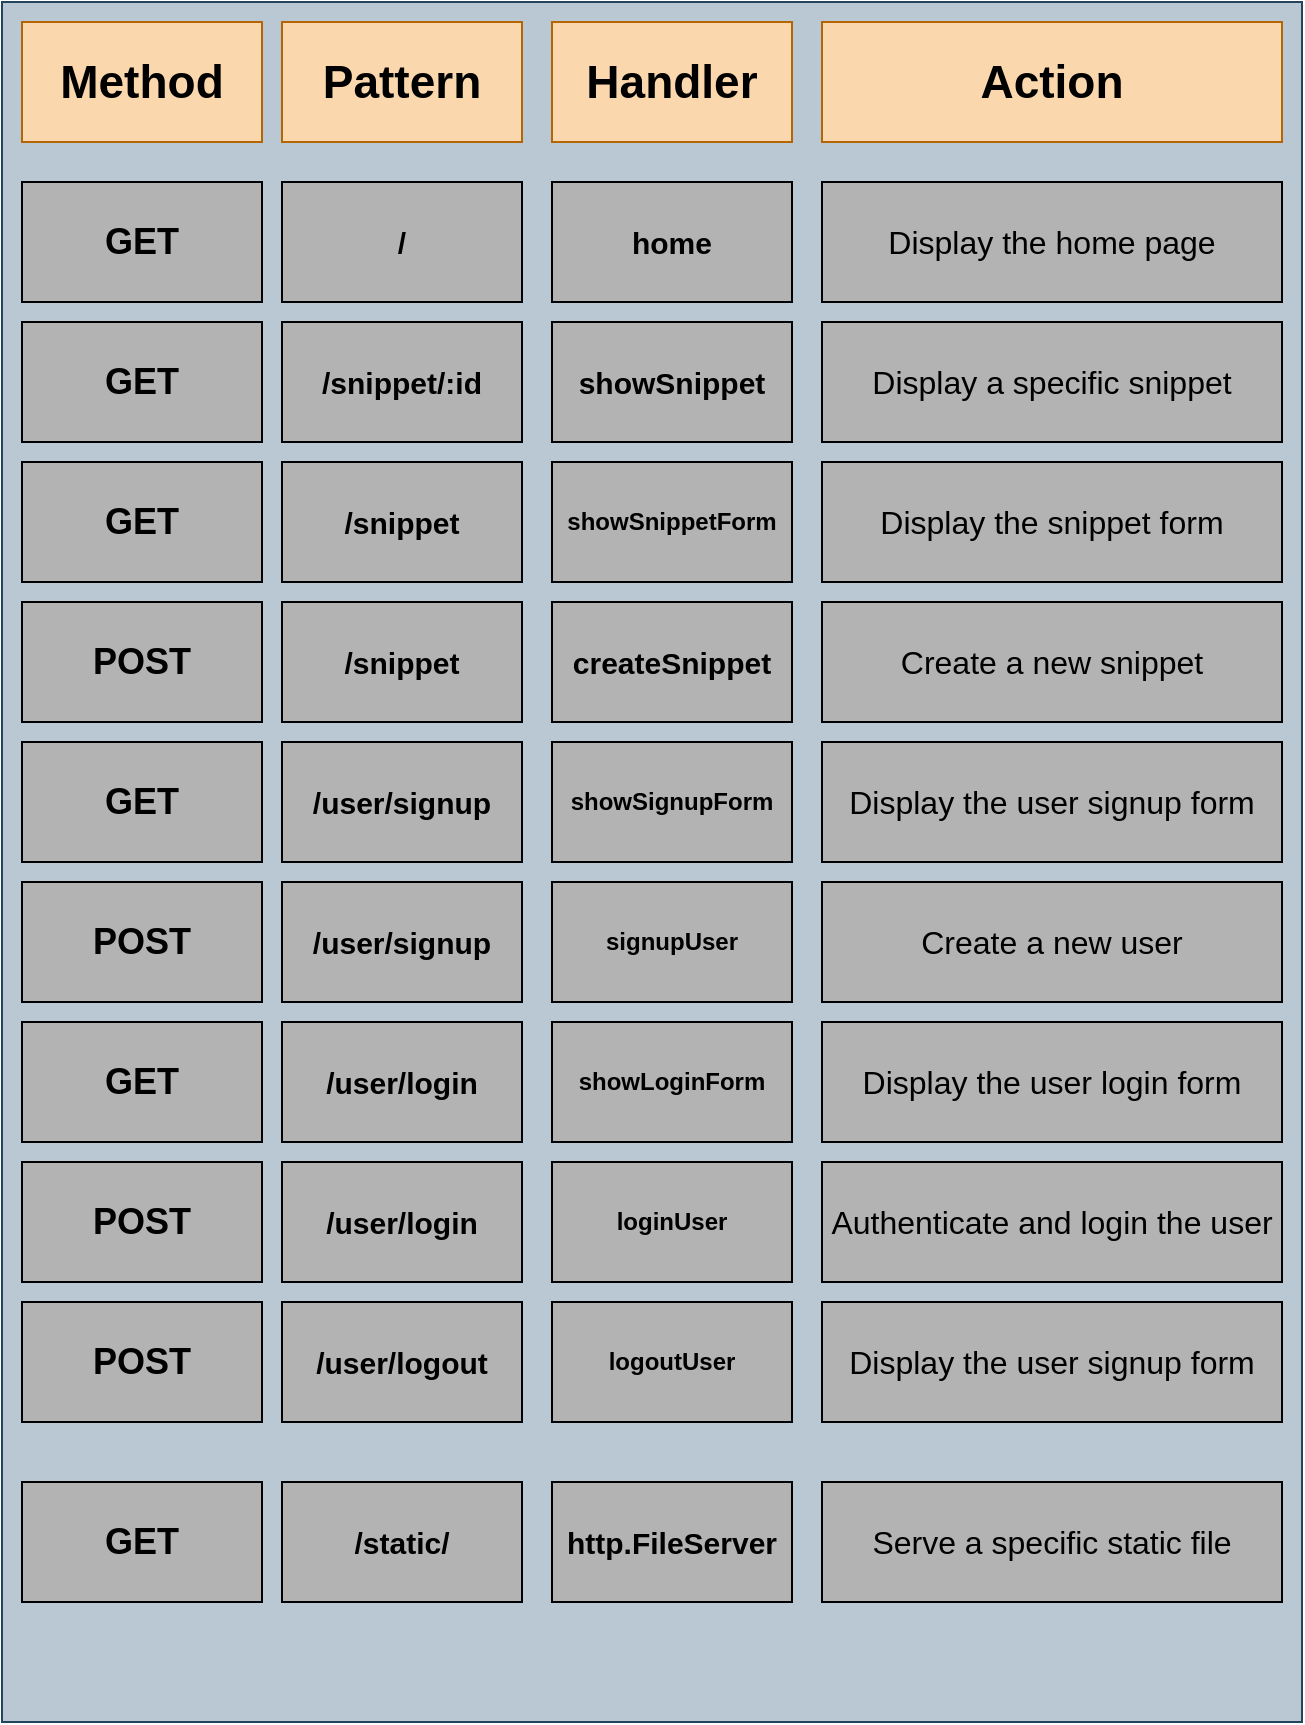 <mxfile>
    <diagram id="sy_KA45IQ6C24UrGMouo" name="Routes">
        <mxGraphModel dx="739" dy="1220" grid="1" gridSize="10" guides="1" tooltips="1" connect="1" arrows="1" fold="1" page="1" pageScale="1" pageWidth="850" pageHeight="1100" math="0" shadow="0">
            <root>
                <mxCell id="0"/>
                <mxCell id="1" parent="0"/>
                <mxCell id="2" value="" style="rounded=0;whiteSpace=wrap;html=1;fillColor=#bac8d3;strokeColor=#23445d;" parent="1" vertex="1">
                    <mxGeometry x="30" y="480" width="650" height="860" as="geometry"/>
                </mxCell>
                <mxCell id="3" value="&lt;b style=&quot;color: rgb(0 , 0 , 0) ; font-size: 23px&quot;&gt;Method&lt;/b&gt;" style="rounded=0;whiteSpace=wrap;html=1;fillColor=#fad7ac;strokeColor=#b46504;" parent="1" vertex="1">
                    <mxGeometry x="40" y="490" width="120" height="60" as="geometry"/>
                </mxCell>
                <mxCell id="4" value="&lt;b style=&quot;color: rgb(0 , 0 , 0) ; font-size: 23px&quot;&gt;Pattern&lt;/b&gt;" style="rounded=0;whiteSpace=wrap;html=1;fillColor=#fad7ac;strokeColor=#b46504;" parent="1" vertex="1">
                    <mxGeometry x="170" y="490" width="120" height="60" as="geometry"/>
                </mxCell>
                <mxCell id="5" value="&lt;b style=&quot;color: rgb(0 , 0 , 0) ; font-size: 23px&quot;&gt;Handler&lt;/b&gt;" style="rounded=0;whiteSpace=wrap;html=1;fillColor=#fad7ac;strokeColor=#b46504;" parent="1" vertex="1">
                    <mxGeometry x="305" y="490" width="120" height="60" as="geometry"/>
                </mxCell>
                <mxCell id="6" value="&lt;b&gt;&lt;font style=&quot;font-size: 23px&quot; color=&quot;#000000&quot;&gt;Action&lt;/font&gt;&lt;/b&gt;" style="rounded=0;whiteSpace=wrap;html=1;fillColor=#fad7ac;strokeColor=#b46504;" parent="1" vertex="1">
                    <mxGeometry x="440" y="490" width="230" height="60" as="geometry"/>
                </mxCell>
                <mxCell id="7" value="&lt;font color=&quot;#000000&quot; size=&quot;1&quot;&gt;&lt;b style=&quot;font-size: 18px&quot;&gt;GET&lt;/b&gt;&lt;/font&gt;" style="rounded=0;whiteSpace=wrap;html=1;fillColor=#B3B3B3;" parent="1" vertex="1">
                    <mxGeometry x="40" y="570" width="120" height="60" as="geometry"/>
                </mxCell>
                <mxCell id="8" value="&lt;b style=&quot;color: rgb(0 , 0 , 0) ; font-size: 18px&quot;&gt;GET&lt;/b&gt;" style="rounded=0;whiteSpace=wrap;html=1;fillColor=#B3B3B3;" parent="1" vertex="1">
                    <mxGeometry x="40" y="640" width="120" height="60" as="geometry"/>
                </mxCell>
                <mxCell id="9" value="&lt;b style=&quot;color: rgb(0 , 0 , 0) ; font-size: 18px&quot;&gt;GET&lt;/b&gt;" style="rounded=0;whiteSpace=wrap;html=1;fillColor=#B3B3B3;" parent="1" vertex="1">
                    <mxGeometry x="40" y="710" width="120" height="60" as="geometry"/>
                </mxCell>
                <mxCell id="10" value="&lt;font color=&quot;#000000&quot;&gt;&lt;span style=&quot;font-size: 18px&quot;&gt;&lt;b&gt;POST&lt;/b&gt;&lt;/span&gt;&lt;/font&gt;" style="rounded=0;whiteSpace=wrap;html=1;fillColor=#B3B3B3;" parent="1" vertex="1">
                    <mxGeometry x="40" y="780" width="120" height="60" as="geometry"/>
                </mxCell>
                <mxCell id="11" value="&lt;b style=&quot;color: rgb(0 , 0 , 0) ; font-size: 18px&quot;&gt;GET&lt;/b&gt;" style="rounded=0;whiteSpace=wrap;html=1;fillColor=#B3B3B3;" parent="1" vertex="1">
                    <mxGeometry x="40" y="1220" width="120" height="60" as="geometry"/>
                </mxCell>
                <mxCell id="12" value="&lt;font color=&quot;#000000&quot; size=&quot;1&quot;&gt;&lt;b style=&quot;font-size: 15px&quot;&gt;/&lt;/b&gt;&lt;/font&gt;" style="rounded=0;whiteSpace=wrap;html=1;fillColor=#B3B3B3;" parent="1" vertex="1">
                    <mxGeometry x="170" y="570" width="120" height="60" as="geometry"/>
                </mxCell>
                <mxCell id="13" value="&lt;font color=&quot;#000000&quot; size=&quot;1&quot;&gt;&lt;b style=&quot;font-size: 15px&quot;&gt;home&lt;/b&gt;&lt;/font&gt;" style="rounded=0;whiteSpace=wrap;html=1;fillColor=#B3B3B3;" parent="1" vertex="1">
                    <mxGeometry x="305" y="570" width="120" height="60" as="geometry"/>
                </mxCell>
                <mxCell id="14" value="&lt;span style=&quot;font-size: 16px ; text-align: left&quot;&gt;&lt;font color=&quot;#000000&quot;&gt;Display the home page&lt;/font&gt;&lt;/span&gt;" style="rounded=0;whiteSpace=wrap;html=1;fillColor=#B3B3B3;" parent="1" vertex="1">
                    <mxGeometry x="440" y="570" width="230" height="60" as="geometry"/>
                </mxCell>
                <mxCell id="15" value="&lt;font color=&quot;#000000&quot; size=&quot;1&quot;&gt;&lt;b style=&quot;font-size: 15px&quot;&gt;/snippet/:id&lt;/b&gt;&lt;/font&gt;" style="rounded=0;whiteSpace=wrap;html=1;fillColor=#B3B3B3;" parent="1" vertex="1">
                    <mxGeometry x="170" y="640" width="120" height="60" as="geometry"/>
                </mxCell>
                <mxCell id="16" value="&lt;b style=&quot;color: rgb(0 , 0 , 0) ; font-size: 15px&quot;&gt;/snippet&lt;/b&gt;" style="rounded=0;whiteSpace=wrap;html=1;fillColor=#B3B3B3;" parent="1" vertex="1">
                    <mxGeometry x="170" y="710" width="120" height="60" as="geometry"/>
                </mxCell>
                <mxCell id="17" value="&lt;b style=&quot;color: rgb(0 , 0 , 0) ; font-size: 15px&quot;&gt;/snippet&lt;/b&gt;" style="rounded=0;whiteSpace=wrap;html=1;fillColor=#B3B3B3;" parent="1" vertex="1">
                    <mxGeometry x="170" y="780" width="120" height="60" as="geometry"/>
                </mxCell>
                <mxCell id="18" value="&lt;b style=&quot;color: rgb(0 , 0 , 0) ; font-size: 15px&quot;&gt;/static/&lt;/b&gt;" style="rounded=0;whiteSpace=wrap;html=1;fillColor=#B3B3B3;" parent="1" vertex="1">
                    <mxGeometry x="170" y="1220" width="120" height="60" as="geometry"/>
                </mxCell>
                <mxCell id="19" value="&lt;font color=&quot;#000000&quot; size=&quot;1&quot;&gt;&lt;b style=&quot;font-size: 15px&quot;&gt;showSnippet&lt;/b&gt;&lt;/font&gt;" style="rounded=0;whiteSpace=wrap;html=1;fillColor=#B3B3B3;" parent="1" vertex="1">
                    <mxGeometry x="305" y="640" width="120" height="60" as="geometry"/>
                </mxCell>
                <mxCell id="20" value="&lt;font color=&quot;#000000&quot; size=&quot;1&quot;&gt;&lt;b style=&quot;font-size: 12px&quot;&gt;showSnippetForm&lt;/b&gt;&lt;/font&gt;" style="rounded=0;whiteSpace=wrap;html=1;fillColor=#B3B3B3;" parent="1" vertex="1">
                    <mxGeometry x="305" y="710" width="120" height="60" as="geometry"/>
                </mxCell>
                <mxCell id="21" value="&lt;font color=&quot;#000000&quot;&gt;&lt;span style=&quot;font-size: 18px&quot;&gt;&lt;b style=&quot;font-size: 15px&quot;&gt;createSnippet&lt;/b&gt;&lt;/span&gt;&lt;/font&gt;" style="rounded=0;whiteSpace=wrap;html=1;fillColor=#B3B3B3;" parent="1" vertex="1">
                    <mxGeometry x="305" y="780" width="120" height="60" as="geometry"/>
                </mxCell>
                <mxCell id="22" value="&lt;font color=&quot;#000000&quot; size=&quot;1&quot;&gt;&lt;b style=&quot;font-size: 15px&quot;&gt;http.FileServer&lt;/b&gt;&lt;/font&gt;" style="rounded=0;whiteSpace=wrap;html=1;fillColor=#B3B3B3;" parent="1" vertex="1">
                    <mxGeometry x="305" y="1220" width="120" height="60" as="geometry"/>
                </mxCell>
                <mxCell id="23" value="&lt;span style=&quot;font-size: 16px ; text-align: left&quot;&gt;&lt;font color=&quot;#000000&quot;&gt;Display a specific snippet&lt;/font&gt;&lt;/span&gt;" style="rounded=0;whiteSpace=wrap;html=1;fillColor=#B3B3B3;" parent="1" vertex="1">
                    <mxGeometry x="440" y="640" width="230" height="60" as="geometry"/>
                </mxCell>
                <mxCell id="24" value="&lt;span style=&quot;font-size: 16px ; text-align: left&quot;&gt;&lt;font color=&quot;#000000&quot;&gt;Display the snippet form&lt;/font&gt;&lt;/span&gt;" style="rounded=0;whiteSpace=wrap;html=1;fillColor=#B3B3B3;" parent="1" vertex="1">
                    <mxGeometry x="440" y="710" width="230" height="60" as="geometry"/>
                </mxCell>
                <mxCell id="25" value="&lt;span style=&quot;font-size: 16px ; text-align: left&quot;&gt;&lt;font color=&quot;#000000&quot;&gt;Create a new snippet&lt;/font&gt;&lt;/span&gt;" style="rounded=0;whiteSpace=wrap;html=1;fillColor=#B3B3B3;" parent="1" vertex="1">
                    <mxGeometry x="440" y="780" width="230" height="60" as="geometry"/>
                </mxCell>
                <mxCell id="26" value="&lt;span style=&quot;font-size: 16px ; text-align: left&quot;&gt;&lt;font color=&quot;#000000&quot;&gt;Serve a specific static file&lt;/font&gt;&lt;/span&gt;" style="rounded=0;whiteSpace=wrap;html=1;fillColor=#B3B3B3;" parent="1" vertex="1">
                    <mxGeometry x="440" y="1220" width="230" height="60" as="geometry"/>
                </mxCell>
                <mxCell id="27" value="&lt;font color=&quot;#000000&quot;&gt;&lt;span style=&quot;font-size: 18px&quot;&gt;&lt;b&gt;GET&lt;/b&gt;&lt;/span&gt;&lt;/font&gt;" style="rounded=0;whiteSpace=wrap;html=1;fillColor=#B3B3B3;" parent="1" vertex="1">
                    <mxGeometry x="40" y="850" width="120" height="60" as="geometry"/>
                </mxCell>
                <mxCell id="28" value="&lt;font color=&quot;#000000&quot;&gt;&lt;span style=&quot;font-size: 18px&quot;&gt;&lt;b&gt;POST&lt;/b&gt;&lt;/span&gt;&lt;/font&gt;" style="rounded=0;whiteSpace=wrap;html=1;fillColor=#B3B3B3;" parent="1" vertex="1">
                    <mxGeometry x="40" y="920" width="120" height="60" as="geometry"/>
                </mxCell>
                <mxCell id="29" value="&lt;font color=&quot;#000000&quot;&gt;&lt;span style=&quot;font-size: 18px&quot;&gt;&lt;b&gt;GET&lt;/b&gt;&lt;/span&gt;&lt;/font&gt;" style="rounded=0;whiteSpace=wrap;html=1;fillColor=#B3B3B3;" parent="1" vertex="1">
                    <mxGeometry x="40" y="990" width="120" height="60" as="geometry"/>
                </mxCell>
                <mxCell id="30" value="&lt;font color=&quot;#000000&quot;&gt;&lt;span style=&quot;font-size: 18px&quot;&gt;&lt;b&gt;POST&lt;/b&gt;&lt;/span&gt;&lt;/font&gt;" style="rounded=0;whiteSpace=wrap;html=1;fillColor=#B3B3B3;" parent="1" vertex="1">
                    <mxGeometry x="40" y="1060" width="120" height="60" as="geometry"/>
                </mxCell>
                <mxCell id="31" value="&lt;font color=&quot;#000000&quot;&gt;&lt;span style=&quot;font-size: 18px&quot;&gt;&lt;b&gt;POST&lt;/b&gt;&lt;/span&gt;&lt;/font&gt;" style="rounded=0;whiteSpace=wrap;html=1;fillColor=#B3B3B3;" parent="1" vertex="1">
                    <mxGeometry x="40" y="1130" width="120" height="60" as="geometry"/>
                </mxCell>
                <mxCell id="32" value="&lt;b style=&quot;color: rgb(0 , 0 , 0) ; font-size: 15px&quot;&gt;/user/signup&lt;/b&gt;" style="rounded=0;whiteSpace=wrap;html=1;fillColor=#B3B3B3;" parent="1" vertex="1">
                    <mxGeometry x="170" y="850" width="120" height="60" as="geometry"/>
                </mxCell>
                <mxCell id="33" value="&lt;font color=&quot;#000000&quot; size=&quot;1&quot;&gt;&lt;b style=&quot;font-size: 12px&quot;&gt;showSignupForm&lt;/b&gt;&lt;/font&gt;" style="rounded=0;whiteSpace=wrap;html=1;fillColor=#B3B3B3;" parent="1" vertex="1">
                    <mxGeometry x="305" y="850" width="120" height="60" as="geometry"/>
                </mxCell>
                <mxCell id="34" value="&lt;span style=&quot;font-size: 16px ; text-align: left&quot;&gt;&lt;font color=&quot;#000000&quot;&gt;Display the user signup form&lt;/font&gt;&lt;/span&gt;" style="rounded=0;whiteSpace=wrap;html=1;fillColor=#B3B3B3;" parent="1" vertex="1">
                    <mxGeometry x="440" y="850" width="230" height="60" as="geometry"/>
                </mxCell>
                <mxCell id="35" value="&lt;b style=&quot;color: rgb(0 , 0 , 0) ; font-size: 15px&quot;&gt;/user/signup&lt;/b&gt;" style="rounded=0;whiteSpace=wrap;html=1;fillColor=#B3B3B3;" parent="1" vertex="1">
                    <mxGeometry x="170" y="920" width="120" height="60" as="geometry"/>
                </mxCell>
                <mxCell id="36" value="&lt;b style=&quot;color: rgb(0 , 0 , 0) ; font-size: 15px&quot;&gt;/user/login&lt;/b&gt;" style="rounded=0;whiteSpace=wrap;html=1;fillColor=#B3B3B3;" parent="1" vertex="1">
                    <mxGeometry x="170" y="990" width="120" height="60" as="geometry"/>
                </mxCell>
                <mxCell id="37" value="&lt;b style=&quot;color: rgb(0 , 0 , 0) ; font-size: 15px&quot;&gt;/user/login&lt;/b&gt;" style="rounded=0;whiteSpace=wrap;html=1;fillColor=#B3B3B3;" parent="1" vertex="1">
                    <mxGeometry x="170" y="1060" width="120" height="60" as="geometry"/>
                </mxCell>
                <mxCell id="38" value="&lt;b style=&quot;color: rgb(0 , 0 , 0) ; font-size: 15px&quot;&gt;/user/logout&lt;/b&gt;" style="rounded=0;whiteSpace=wrap;html=1;fillColor=#B3B3B3;" parent="1" vertex="1">
                    <mxGeometry x="170" y="1130" width="120" height="60" as="geometry"/>
                </mxCell>
                <mxCell id="39" value="&lt;font color=&quot;#000000&quot; size=&quot;1&quot;&gt;&lt;b style=&quot;font-size: 12px&quot;&gt;signupUser&lt;/b&gt;&lt;/font&gt;" style="rounded=0;whiteSpace=wrap;html=1;fillColor=#B3B3B3;" parent="1" vertex="1">
                    <mxGeometry x="305" y="920" width="120" height="60" as="geometry"/>
                </mxCell>
                <mxCell id="40" value="&lt;font color=&quot;#000000&quot;&gt;&lt;b&gt;showLoginForm&lt;/b&gt;&lt;/font&gt;" style="rounded=0;whiteSpace=wrap;html=1;fillColor=#B3B3B3;" parent="1" vertex="1">
                    <mxGeometry x="305" y="990" width="120" height="60" as="geometry"/>
                </mxCell>
                <mxCell id="41" value="&lt;font color=&quot;#000000&quot; size=&quot;1&quot;&gt;&lt;b style=&quot;font-size: 12px&quot;&gt;loginUser&lt;/b&gt;&lt;/font&gt;" style="rounded=0;whiteSpace=wrap;html=1;fillColor=#B3B3B3;" parent="1" vertex="1">
                    <mxGeometry x="305" y="1060" width="120" height="60" as="geometry"/>
                </mxCell>
                <mxCell id="42" value="&lt;font color=&quot;#000000&quot; size=&quot;1&quot;&gt;&lt;b style=&quot;font-size: 12px&quot;&gt;logoutUser&lt;/b&gt;&lt;/font&gt;" style="rounded=0;whiteSpace=wrap;html=1;fillColor=#B3B3B3;" parent="1" vertex="1">
                    <mxGeometry x="305" y="1130" width="120" height="60" as="geometry"/>
                </mxCell>
                <mxCell id="43" value="&lt;span style=&quot;font-size: 16px ; text-align: left&quot;&gt;&lt;font color=&quot;#000000&quot;&gt;Create a new user&lt;/font&gt;&lt;/span&gt;" style="rounded=0;whiteSpace=wrap;html=1;fillColor=#B3B3B3;" parent="1" vertex="1">
                    <mxGeometry x="440" y="920" width="230" height="60" as="geometry"/>
                </mxCell>
                <mxCell id="44" value="&lt;span style=&quot;font-size: 16px ; text-align: left&quot;&gt;&lt;font color=&quot;#000000&quot;&gt;Display the user login form&lt;/font&gt;&lt;/span&gt;" style="rounded=0;whiteSpace=wrap;html=1;fillColor=#B3B3B3;" parent="1" vertex="1">
                    <mxGeometry x="440" y="990" width="230" height="60" as="geometry"/>
                </mxCell>
                <mxCell id="45" value="&lt;div style=&quot;text-align: left&quot;&gt;&lt;span style=&quot;font-size: 16px&quot;&gt;&lt;font color=&quot;#000000&quot;&gt;Authenticate and login the user&lt;/font&gt;&lt;/span&gt;&lt;/div&gt;" style="rounded=0;whiteSpace=wrap;html=1;fillColor=#B3B3B3;" parent="1" vertex="1">
                    <mxGeometry x="440" y="1060" width="230" height="60" as="geometry"/>
                </mxCell>
                <mxCell id="46" value="&lt;span style=&quot;font-size: 16px ; text-align: left&quot;&gt;&lt;font color=&quot;#000000&quot;&gt;Display the user signup form&lt;/font&gt;&lt;/span&gt;" style="rounded=0;whiteSpace=wrap;html=1;fillColor=#B3B3B3;" parent="1" vertex="1">
                    <mxGeometry x="440" y="1130" width="230" height="60" as="geometry"/>
                </mxCell>
            </root>
        </mxGraphModel>
    </diagram>
</mxfile>
